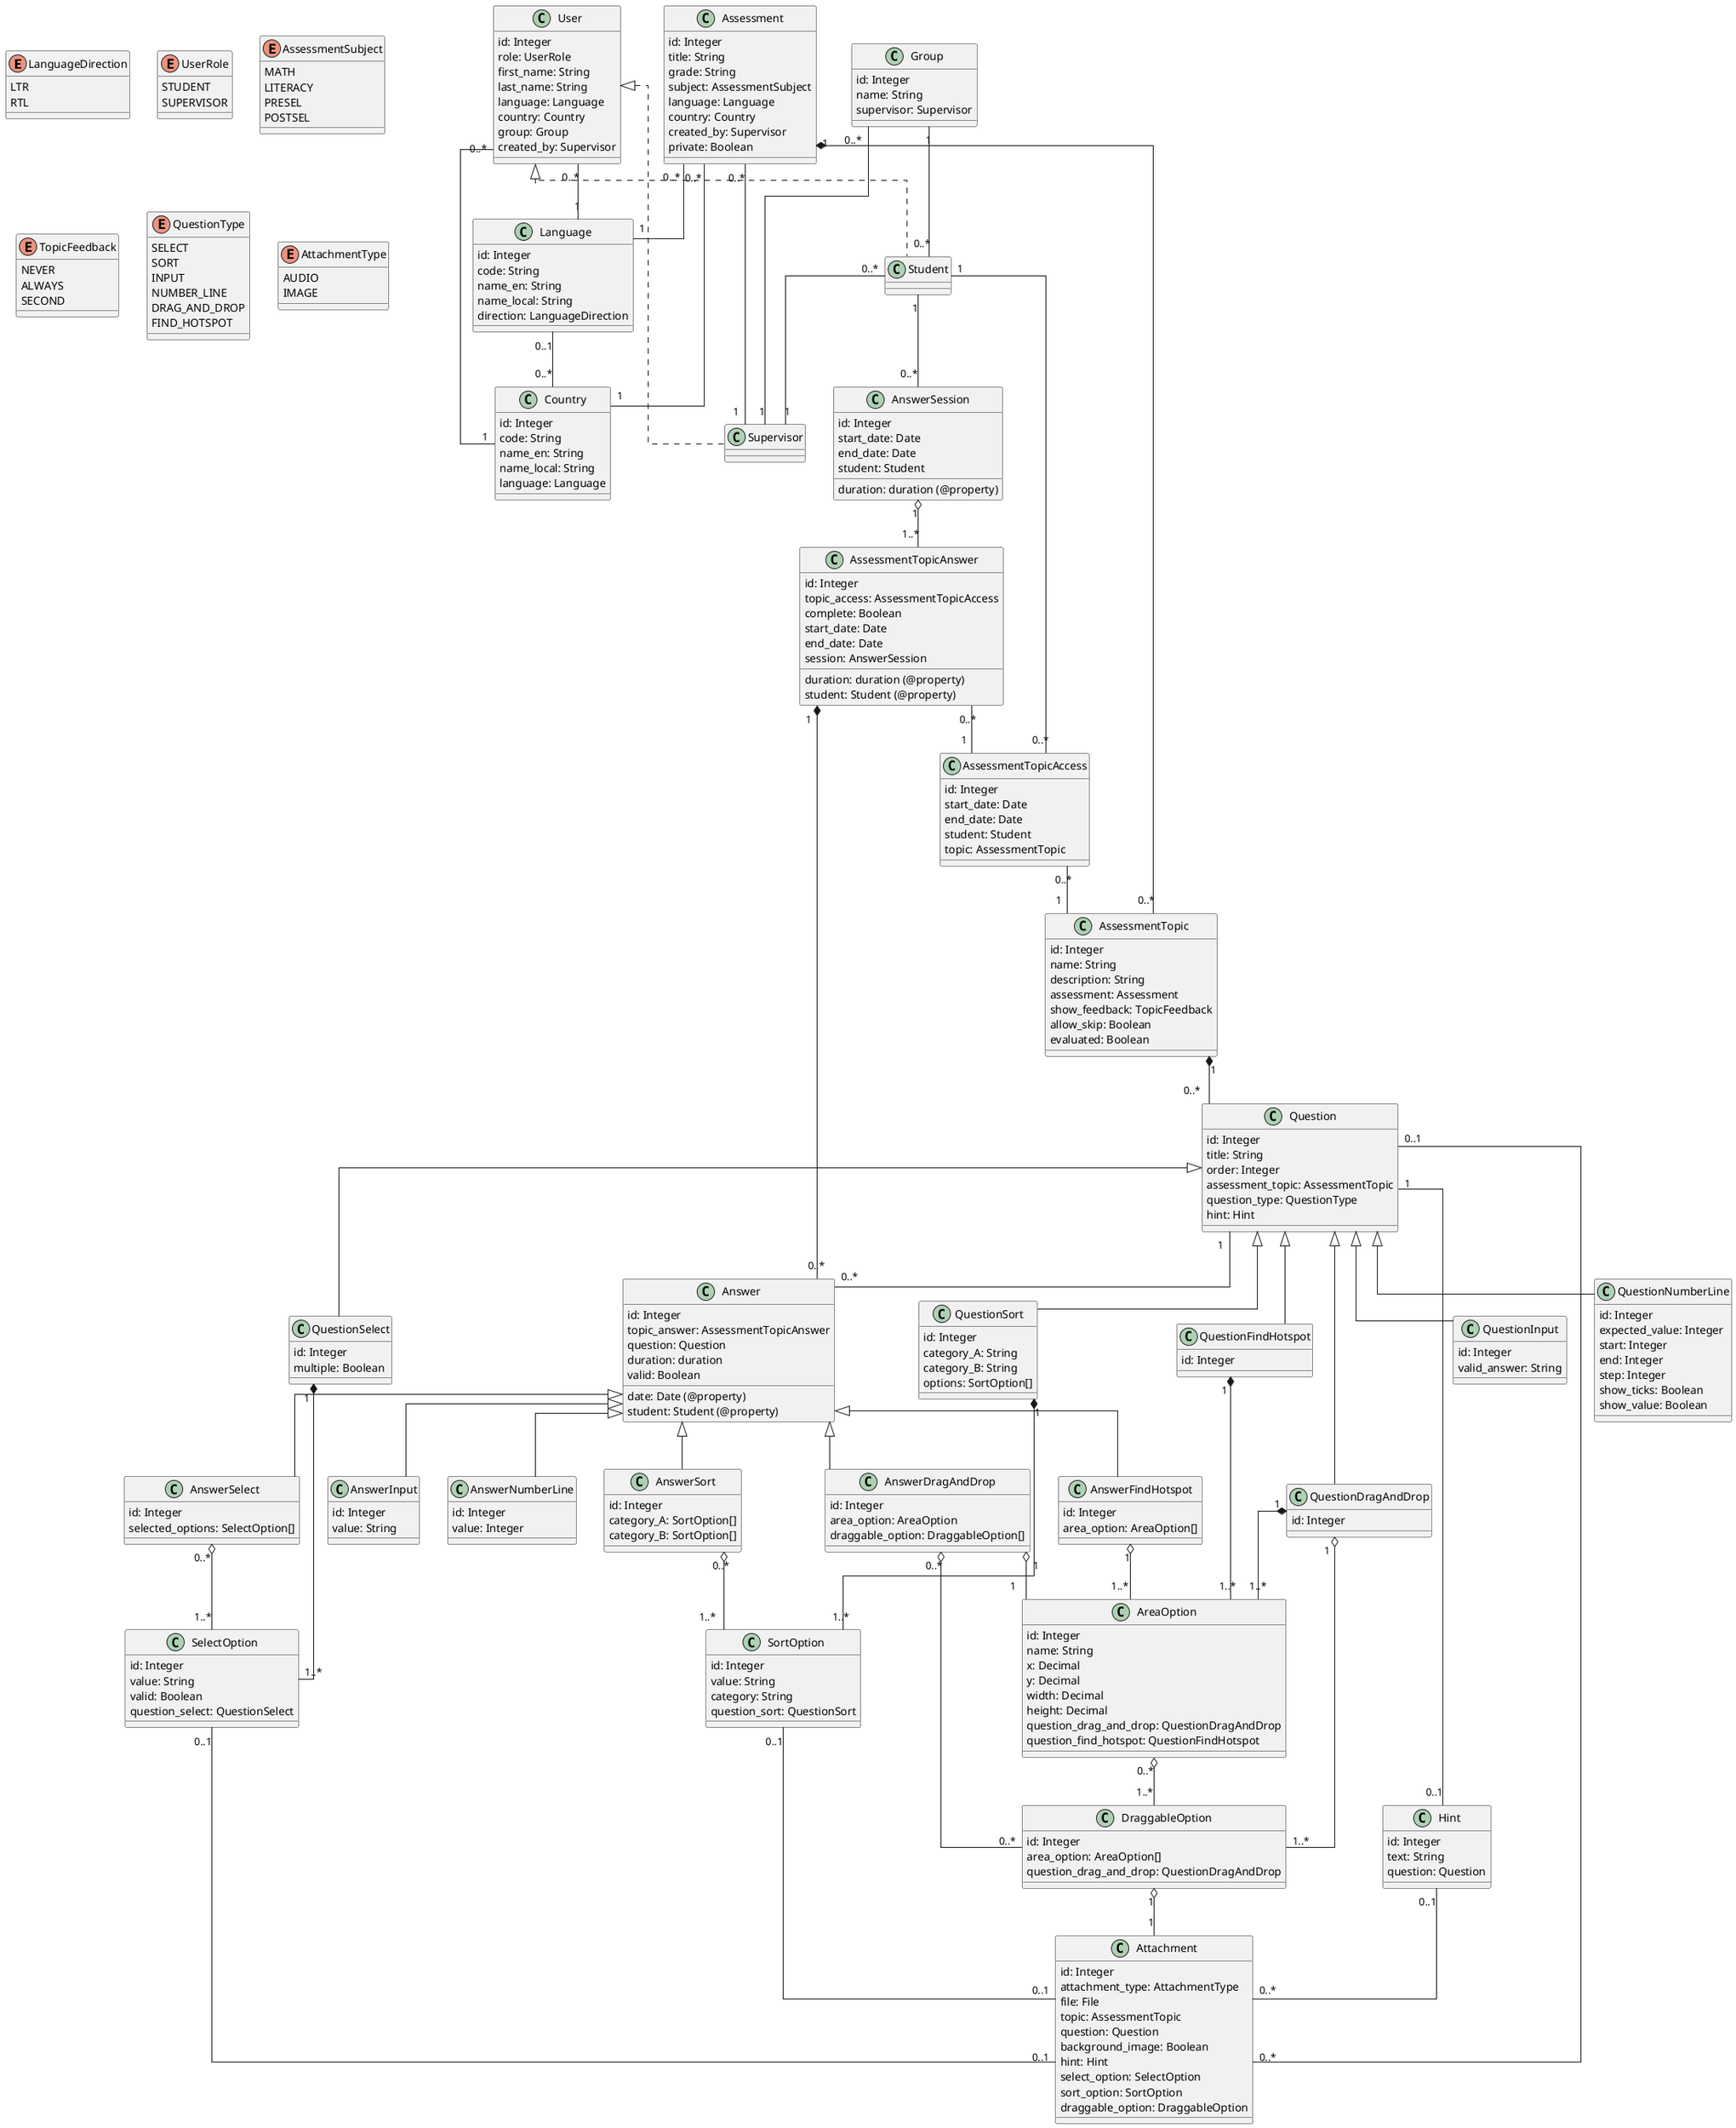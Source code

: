 @startuml "Learning_Outcomes_Database_UML_Diagram"

skinparam linetype ortho
skinparam BackgroundColor white

/'
Version 4 - 15/06/2022 (Author Estela S) - changes:
- Added QuestionDragAndDrop, QuestionFindHotspot, AreaOption, DraggableOption
- Added AnswerDragAndDrop, AnswerFindHotspot
'/

enum LanguageDirection {
    LTR
    RTL
}

class Country {
    id: Integer
    code: String
    name_en: String
    name_local: String
    language: Language
}

class Language {
    id: Integer
    code: String
    name_en: String
    name_local: String
    direction: LanguageDirection
}

enum UserRole {
    STUDENT
    SUPERVISOR
}

class Group {
    id: Integer
    name: String
    supervisor: Supervisor
}

class User {
    id: Integer
    role: UserRole
    first_name: String
    last_name: String
    language: Language
    country: Country
    group: Group
    created_by: Supervisor
}

enum AssessmentSubject {
    MATH
    LITERACY
    PRESEL
    POSTSEL
}

class Assessment {
    id: Integer
    title: String
    grade: String
    subject: AssessmentSubject
    language: Language
    country: Country
    created_by: Supervisor
    private: Boolean
}

enum TopicFeedback {
    NEVER
    ALWAYS
    SECOND
}

class AssessmentTopic {
    id: Integer
    name: String
    description: String
    assessment: Assessment
    'order: Integer'
    show_feedback: TopicFeedback
    allow_skip: Boolean
    evaluated: Boolean
    'stop_rule: Integer'
}

class AssessmentTopicAccess {
    id: Integer
    start_date: Date
    end_date: Date
    student: Student
    topic: AssessmentTopic
}

enum QuestionType {
    SELECT
    SORT
    INPUT
    NUMBER_LINE
    DRAG_AND_DROP
    FIND_HOTSPOT
}

class Question {
    id: Integer
    title: String
    order: Integer
    assessment_topic: AssessmentTopic
    question_type: QuestionType
    hint: Hint
}

class Hint {
    id: Integer
    text: String
    question: Question
}

class QuestionInput {
    id: Integer
    valid_answer: String
}

class QuestionSelect {
    id: Integer
    multiple: Boolean
}

class SelectOption {
    id: Integer
    value: String
    valid: Boolean
    question_select: QuestionSelect
}

class QuestionSort {
    id: Integer
    category_A: String
    category_B: String
    options: SortOption[]
}

class SortOption {
    id: Integer
    value: String
    category: String
    question_sort: QuestionSort
}

class QuestionNumberLine {
    id: Integer
    expected_value: Integer
    start: Integer
    end: Integer
    step: Integer
    show_ticks: Boolean
    show_value: Boolean
}

class QuestionDragAndDrop {
    id: Integer
}

class DraggableOption {
    id: Integer
    area_option: AreaOption[]
    question_drag_and_drop: QuestionDragAndDrop 
}

class AreaOption {
    id: Integer
    name: String
    x: Decimal
    y: Decimal
    width: Decimal
    height: Decimal
    question_drag_and_drop: QuestionDragAndDrop
    question_find_hotspot: QuestionFindHotspot
}

class QuestionFindHotspot {
    id: Integer
}

enum AttachmentType {
    AUDIO
    IMAGE
}

class Attachment {
    id: Integer
    attachment_type: AttachmentType
    file: File
    topic: AssessmentTopic
    question: Question
    background_image: Boolean
    hint: Hint
    select_option: SelectOption
    sort_option: SortOption
    draggable_option: DraggableOption
}

class AnswerSession {
    id: Integer
    start_date: Date
    end_date: Date
    student: Student
    duration: duration (@property)
}

class AssessmentTopicAnswer {
    id: Integer
    topic_access: AssessmentTopicAccess
    complete: Boolean
    start_date: Date
    end_date: Date
    session: AnswerSession
    duration: duration (@property)
    student: Student (@property)
}

class Answer {
    id: Integer
    topic_answer: AssessmentTopicAnswer
    question: Question
    duration: duration
    valid: Boolean
    date: Date (@property)
    student: Student (@property)
}

class AnswerFindHotspot {
    id: Integer
    area_option: AreaOption[]
}

class AnswerDragAndDrop {
    id: Integer
    area_option: AreaOption
    draggable_option: DraggableOption[]
}

class AnswerInput {
    id: Integer
    value: String
}

class AnswerSelect {
    id: Integer
    selected_options: SelectOption[]
}

class AnswerSort {
    id: Integer
    category_A: SortOption[]
    category_B: SortOption[]
}

class AnswerNumberLine {
    id: Integer
    value: Integer
}

Language "0..1" -- "0..*" Country

User "0..*" -- "1" Language
User "0..*" -- "1" Country

Assessment "0..*" -- "1" Language
Assessment "0..*" -- "1" Country


User <|-[dashed]- Supervisor
User <|-[dashed]- Student

Student "0..*" -- "1" Supervisor

Group "0..*" -- "1" Supervisor
Group "1" -- "0..*" Student

Assessment "1" *-- "0..*" AssessmentTopic
Assessment "0..*" -- "1" Supervisor

AssessmentTopic "1" *-- "0..*" Question

AnswerSession "1" o-- "1..*" AssessmentTopicAnswer

AssessmentTopicAccess "0..*" -- "1" AssessmentTopic

Student "1" -- "0..*" AnswerSession
Student "1" -- "0..*" AssessmentTopicAccess


Hint "0..1" -- "0..*" Attachment

Question "0..1" -- "0..*" Attachment
Question "1" -- "0..1" Hint
Question <|-- QuestionSelect
Question <|-- QuestionSort
Question <|-- QuestionInput
Question <|-- QuestionNumberLine
Question <|-- QuestionDragAndDrop
Question <|-- QuestionFindHotspot

QuestionSelect "1" *-- "1..*" SelectOption
SelectOption "0..1" -- "0..1" Attachment

QuestionSort "1" *-- "1..*" SortOption
SortOption "0..1" -- "0..1" Attachment

AreaOption  "0..*" o-- "1..*" DraggableOption
QuestionDragAndDrop "1" o-- "1..*" DraggableOption
DraggableOption "1" o-- "1" Attachment

QuestionFindHotspot "1" *-- "1..*" AreaOption
QuestionDragAndDrop "1" *-- "1..*" AreaOption

AssessmentTopicAnswer "0..*" -- "1" AssessmentTopicAccess
AssessmentTopicAnswer "1" *-- "0..*" Answer

Question "1" -- "0..*" Answer

Answer <|-- AnswerSelect
Answer <|-- AnswerSort
Answer <|-- AnswerInput
Answer <|-- AnswerNumberLine
Answer <|-- AnswerDragAndDrop
Answer <|-- AnswerFindHotspot

AnswerDragAndDrop "0..*" o-- "0..*" DraggableOption
AnswerDragAndDrop "1" o-- "1" AreaOption

AnswerFindHotspot "1" o-- "1..*" AreaOption

AnswerSelect "0..*" o-- "1..*" SelectOption
AnswerSort "0..*" o-- "1..*" SortOption

@enduml